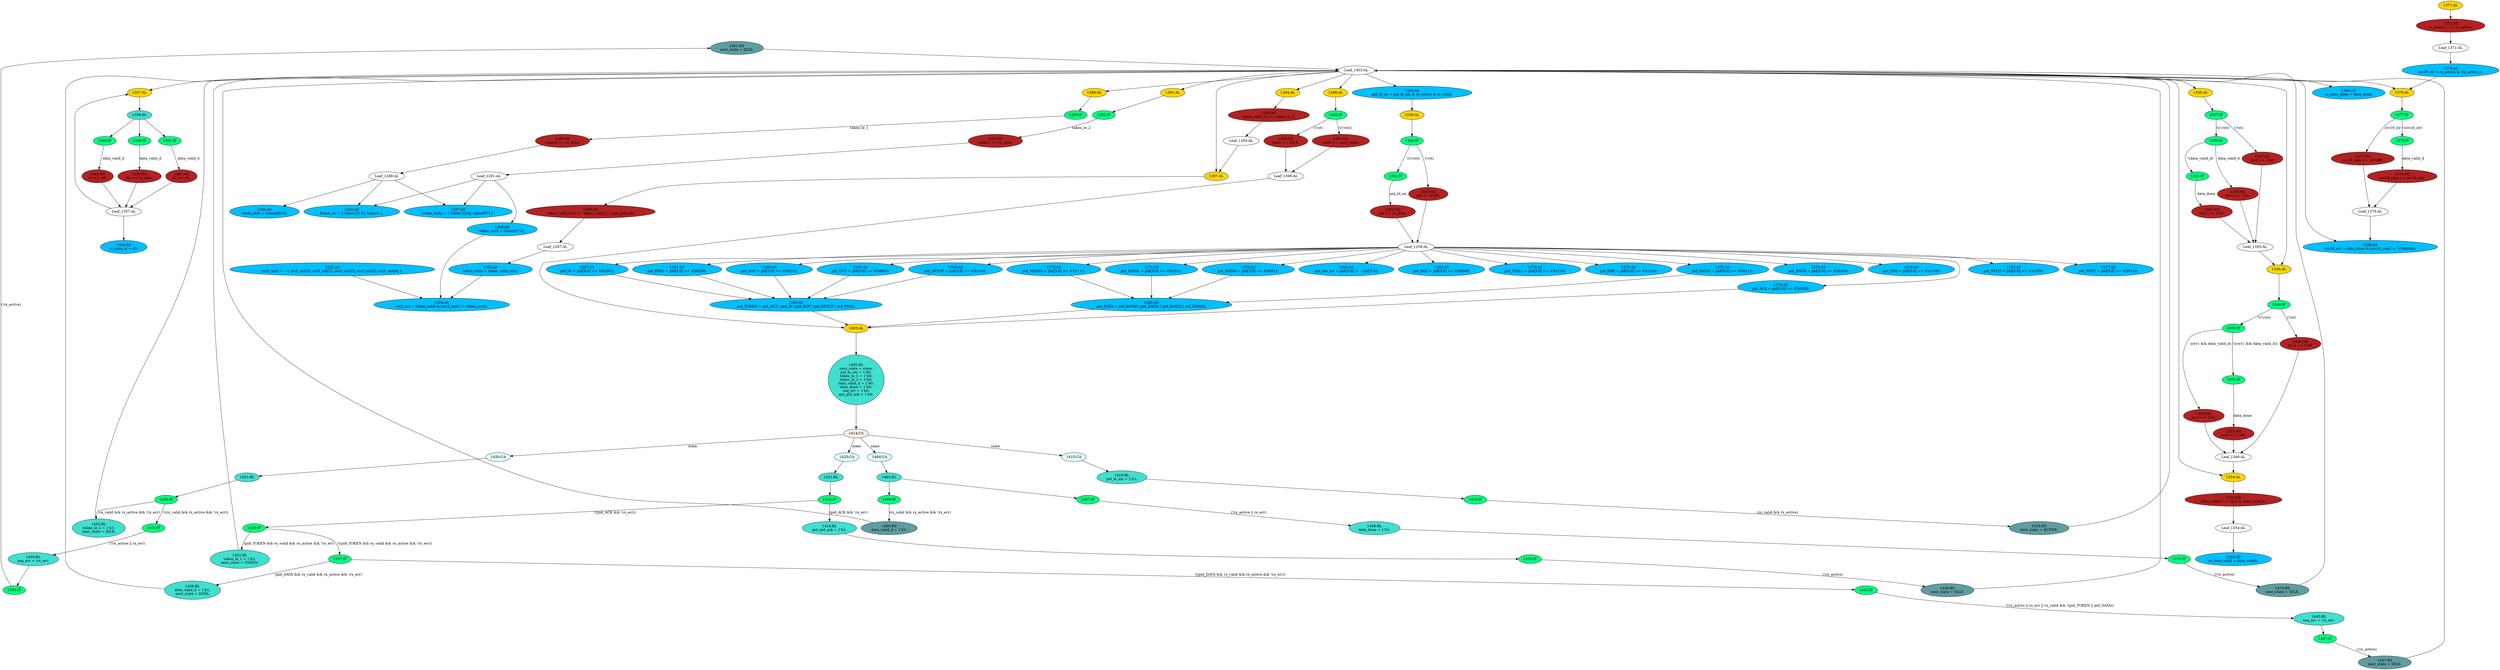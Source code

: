 strict digraph "compose( ,  )" {
	node [label="\N"];
	"1461:BS"	 [ast="<pyverilog.vparser.ast.BlockingSubstitution object at 0x7f06269f3e10>",
		fillcolor=cadetblue,
		label="1461:BS
next_state = IDLE;",
		statements="[<pyverilog.vparser.ast.BlockingSubstitution object at 0x7f06269f3e10>]",
		style=filled,
		typ=BlockingSubstitution];
	"Leaf_1403:AL"	 [def_var="['got_pid_ack', 'data_done', 'seq_err', 'token_le_1', 'token_le_2', 'pid_le_sm', 'data_valid_d', 'next_state']",
		label="Leaf_1403:AL"];
	"1461:BS" -> "Leaf_1403:AL"	 [cond="[]",
		lineno=None];
	"1421:BL"	 [ast="<pyverilog.vparser.ast.Block object at 0x7f06269eea90>",
		fillcolor=turquoise,
		label="1421:BL",
		statements="[]",
		style=filled,
		typ=Block];
	"1423:IF"	 [ast="<pyverilog.vparser.ast.IfStatement object at 0x7f06269eeed0>",
		fillcolor=springgreen,
		label="1423:IF",
		statements="[]",
		style=filled,
		typ=IfStatement];
	"1421:BL" -> "1423:IF"	 [cond="[]",
		lineno=None];
	"1346:AL"	 [ast="<pyverilog.vparser.ast.Always object at 0x7f0626a14690>",
		clk_sens=True,
		fillcolor=gold,
		label="1346:AL",
		sens="['clk']",
		statements="[]",
		style=filled,
		typ=Always,
		use_var="['rst', 'rxv1', 'data_valid_d', 'data_done']"];
	"1348:IF"	 [ast="<pyverilog.vparser.ast.IfStatement object at 0x7f0626a14a10>",
		fillcolor=springgreen,
		label="1348:IF",
		statements="[]",
		style=filled,
		typ=IfStatement];
	"1346:AL" -> "1348:IF"	 [cond="[]",
		lineno=None];
	"1348:NS"	 [ast="<pyverilog.vparser.ast.NonblockingSubstitution object at 0x7f0626a149d0>",
		fillcolor=firebrick,
		label="1348:NS
rxv2 <= 1'b0;",
		statements="[<pyverilog.vparser.ast.NonblockingSubstitution object at 0x7f0626a149d0>]",
		style=filled,
		typ=NonblockingSubstitution];
	"Leaf_1346:AL"	 [def_var="['rxv2']",
		label="Leaf_1346:AL"];
	"1348:NS" -> "Leaf_1346:AL"	 [cond="[]",
		lineno=None];
	"1466:BS"	 [ast="<pyverilog.vparser.ast.BlockingSubstitution object at 0x7f0626a0d150>",
		fillcolor=cadetblue,
		label="1466:BS
data_valid_d = 1'b1;",
		statements="[<pyverilog.vparser.ast.BlockingSubstitution object at 0x7f0626a0d150>]",
		style=filled,
		typ=BlockingSubstitution];
	"1466:BS" -> "Leaf_1403:AL"	 [cond="[]",
		lineno=None];
	"Leaf_1403:AL" -> "1346:AL";
	"1335:AL"	 [ast="<pyverilog.vparser.ast.Always object at 0x7f0626a14110>",
		clk_sens=True,
		fillcolor=gold,
		label="1335:AL",
		sens="['clk']",
		statements="[]",
		style=filled,
		typ=Always,
		use_var="['rst', 'data_valid_d', 'data_done']"];
	"Leaf_1403:AL" -> "1335:AL";
	"1354:AL"	 [ast="<pyverilog.vparser.ast.Always object at 0x7f0626a14910>",
		clk_sens=True,
		fillcolor=gold,
		label="1354:AL",
		sens="['clk']",
		statements="[]",
		style=filled,
		typ=Always,
		use_var="['rxv2', 'data_valid_d']"];
	"Leaf_1403:AL" -> "1354:AL";
	"1366:AS"	 [ast="<pyverilog.vparser.ast.Assign object at 0x7f0626a08d50>",
		def_var="['rx_data_done']",
		fillcolor=deepskyblue,
		label="1366:AS
rx_data_done = data_done;",
		statements="[]",
		style=filled,
		typ=Assign,
		use_var="['data_done']"];
	"Leaf_1403:AL" -> "1366:AS";
	"1253:AS"	 [ast="<pyverilog.vparser.ast.Assign object at 0x7f0626996b50>",
		def_var="['pid_ld_en']",
		fillcolor=deepskyblue,
		label="1253:AS
pid_ld_en = pid_le_sm & rx_active & rx_valid;",
		statements="[]",
		style=filled,
		typ=Assign,
		use_var="['pid_le_sm', 'rx_active', 'rx_valid']"];
	"Leaf_1403:AL" -> "1253:AS";
	"1357:AL"	 [ast="<pyverilog.vparser.ast.Always object at 0x7f0626a08310>",
		clk_sens=True,
		fillcolor=gold,
		label="1357:AL",
		sens="['clk']",
		statements="[]",
		style=filled,
		typ=Always,
		use_var="['data_valid_d', 'rx_data', 'd0', 'd1']"];
	"Leaf_1403:AL" -> "1357:AL";
	"1388:AS"	 [ast="<pyverilog.vparser.ast.Assign object at 0x7f0626a0e1d0>",
		def_var="['crc16_err']",
		fillcolor=deepskyblue,
		label="1388:AS
crc16_err = data_done & (crc16_sum != 16'h800d);",
		statements="[]",
		style=filled,
		typ=Assign,
		use_var="['data_done', 'crc16_sum']"];
	"Leaf_1403:AL" -> "1388:AS";
	"1294:AL"	 [ast="<pyverilog.vparser.ast.Always object at 0x7f0626c86ad0>",
		clk_sens=True,
		fillcolor=gold,
		label="1294:AL",
		sens="['clk']",
		statements="[]",
		style=filled,
		typ=Always,
		use_var="['token_le_2']"];
	"Leaf_1403:AL" -> "1294:AL";
	"1398:AL"	 [ast="<pyverilog.vparser.ast.Always object at 0x7f0626a0e350>",
		clk_sens=True,
		fillcolor=gold,
		label="1398:AL",
		sens="['clk']",
		statements="[]",
		style=filled,
		typ=Always,
		use_var="['rst', 'next_state']"];
	"Leaf_1403:AL" -> "1398:AL";
	"1288:AL"	 [ast="<pyverilog.vparser.ast.Always object at 0x7f0626c86710>",
		clk_sens=True,
		fillcolor=gold,
		label="1288:AL",
		sens="['clk']",
		statements="[]",
		style=filled,
		typ=Always,
		use_var="['token_le_1', 'rx_data']"];
	"Leaf_1403:AL" -> "1288:AL";
	"1297:AL"	 [ast="<pyverilog.vparser.ast.Always object at 0x7f0626c86e50>",
		clk_sens=True,
		fillcolor=gold,
		label="1297:AL",
		sens="['clk']",
		statements="[]",
		style=filled,
		typ=Always,
		use_var="['got_pid_ack', 'token_valid_r1']"];
	"Leaf_1403:AL" -> "1297:AL";
	"1376:AL"	 [ast="<pyverilog.vparser.ast.Always object at 0x7f06269f2390>",
		clk_sens=True,
		fillcolor=gold,
		label="1376:AL",
		sens="['clk']",
		statements="[]",
		style=filled,
		typ=Always,
		use_var="['data_valid_d', 'crc16_out', 'crc16_clr']"];
	"Leaf_1403:AL" -> "1376:AL";
	"1291:AL"	 [ast="<pyverilog.vparser.ast.Always object at 0x7f0626c86a10>",
		clk_sens=True,
		fillcolor=gold,
		label="1291:AL",
		sens="['clk']",
		statements="[]",
		style=filled,
		typ=Always,
		use_var="['token_le_2', 'rx_data']"];
	"Leaf_1403:AL" -> "1291:AL";
	"1337:IF"	 [ast="<pyverilog.vparser.ast.IfStatement object at 0x7f0626a14310>",
		fillcolor=springgreen,
		label="1337:IF",
		statements="[]",
		style=filled,
		typ=IfStatement];
	"1335:AL" -> "1337:IF"	 [cond="[]",
		lineno=None];
	"1468:BL"	 [ast="<pyverilog.vparser.ast.Block object at 0x7f0626a0d4d0>",
		fillcolor=turquoise,
		label="1468:BL
data_done = 1'b1;",
		statements="[<pyverilog.vparser.ast.BlockingSubstitution object at 0x7f0626a0d450>]",
		style=filled,
		typ=Block];
	"1470:IF"	 [ast="<pyverilog.vparser.ast.IfStatement object at 0x7f0626a0d610>",
		fillcolor=springgreen,
		label="1470:IF",
		statements="[]",
		style=filled,
		typ=IfStatement];
	"1468:BL" -> "1470:IF"	 [cond="[]",
		lineno=None];
	"1361:NS"	 [ast="<pyverilog.vparser.ast.NonblockingSubstitution object at 0x7f0626a08950>",
		fillcolor=firebrick,
		label="1361:NS
d2 <= d1;",
		statements="[<pyverilog.vparser.ast.NonblockingSubstitution object at 0x7f0626a08950>]",
		style=filled,
		typ=NonblockingSubstitution];
	"Leaf_1357:AL"	 [def_var="['d2', 'd0', 'd1']",
		label="Leaf_1357:AL"];
	"1361:NS" -> "Leaf_1357:AL"	 [cond="[]",
		lineno=None];
	"1437:IF"	 [ast="<pyverilog.vparser.ast.IfStatement object at 0x7f06269f7c90>",
		fillcolor=springgreen,
		label="1437:IF",
		statements="[]",
		style=filled,
		typ=IfStatement];
	"1443:IF"	 [ast="<pyverilog.vparser.ast.IfStatement object at 0x7f06269f3190>",
		fillcolor=springgreen,
		label="1443:IF",
		statements="[]",
		style=filled,
		typ=IfStatement];
	"1437:IF" -> "1443:IF"	 [cond="['pid_DATA', 'rx_valid', 'rx_active', 'rx_err']",
		label="!((pid_DATA && rx_valid && rx_active && !rx_err))",
		lineno=1437];
	"1438:BL"	 [ast="<pyverilog.vparser.ast.Block object at 0x7f06269f7b50>",
		fillcolor=turquoise,
		label="1438:BL
data_valid_d = 1'b1;
next_state = DATA;",
		statements="[<pyverilog.vparser.ast.BlockingSubstitution object at 0x7f06269f7b90>, <pyverilog.vparser.ast.BlockingSubstitution object at 0x7f06269f7cd0>]",
		style=filled,
		typ=Block];
	"1437:IF" -> "1438:BL"	 [cond="['pid_DATA', 'rx_valid', 'rx_active', 'rx_err']",
		label="(pid_DATA && rx_valid && rx_active && !rx_err)",
		lineno=1437];
	"1292:IF"	 [ast="<pyverilog.vparser.ast.IfStatement object at 0x7f0626c86950>",
		fillcolor=springgreen,
		label="1292:IF",
		statements="[]",
		style=filled,
		typ=IfStatement];
	"1292:NS"	 [ast="<pyverilog.vparser.ast.NonblockingSubstitution object at 0x7f0626c86b90>",
		fillcolor=firebrick,
		label="1292:NS
token1 <= rx_data;",
		statements="[<pyverilog.vparser.ast.NonblockingSubstitution object at 0x7f0626c86b90>]",
		style=filled,
		typ=NonblockingSubstitution];
	"1292:IF" -> "1292:NS"	 [cond="['token_le_2']",
		label=token_le_2,
		lineno=1292];
	"Leaf_1354:AL"	 [def_var="['data_valid0']",
		label="Leaf_1354:AL"];
	"1365:AS"	 [ast="<pyverilog.vparser.ast.Assign object at 0x7f0626a08bd0>",
		def_var="['rx_data_valid']",
		fillcolor=deepskyblue,
		label="1365:AS
rx_data_valid = data_valid0;",
		statements="[]",
		style=filled,
		typ=Assign,
		use_var="['data_valid0']"];
	"Leaf_1354:AL" -> "1365:AS";
	"1372:NS"	 [ast="<pyverilog.vparser.ast.NonblockingSubstitution object at 0x7f0626a08f50>",
		fillcolor=firebrick,
		label="1372:NS
rx_active_r <= rx_active;",
		statements="[<pyverilog.vparser.ast.NonblockingSubstitution object at 0x7f0626a08f50>]",
		style=filled,
		typ=NonblockingSubstitution];
	"Leaf_1371:AL"	 [def_var="['rx_active_r']",
		label="Leaf_1371:AL"];
	"1372:NS" -> "Leaf_1371:AL"	 [cond="[]",
		lineno=None];
	"1268:AS"	 [ast="<pyverilog.vparser.ast.Assign object at 0x7f0626c89bd0>",
		def_var="['pid_SOF']",
		fillcolor=deepskyblue,
		label="1268:AS
pid_SOF = pid[3:0] == 4'b0101;",
		statements="[]",
		style=filled,
		typ=Assign,
		use_var="['pid']"];
	"1284:AS"	 [ast="<pyverilog.vparser.ast.Assign object at 0x7f0626c86150>",
		def_var="['pid_TOKEN']",
		fillcolor=deepskyblue,
		label="1284:AS
pid_TOKEN = pid_OUT | pid_IN | pid_SOF | pid_SETUP | pid_PING;",
		statements="[]",
		style=filled,
		typ=Assign,
		use_var="['pid_OUT', 'pid_IN', 'pid_SOF', 'pid_SETUP', 'pid_PING']"];
	"1268:AS" -> "1284:AS";
	"1405:BL"	 [ast="<pyverilog.vparser.ast.Block object at 0x7f06269ee550>",
		fillcolor=turquoise,
		label="1405:BL
next_state = state;
pid_le_sm = 1'b0;
token_le_1 = 1'b0;
token_le_2 = 1'b0;
data_valid_d = 1'b0;
data_done = 1'b0;
seq_err = \
1'b0;
got_pid_ack = 1'b0;",
		statements="[<pyverilog.vparser.ast.BlockingSubstitution object at 0x7f0626a0eb90>, <pyverilog.vparser.ast.BlockingSubstitution object at 0x7f0626a0ecd0>, <\
pyverilog.vparser.ast.BlockingSubstitution object at 0x7f0626a0ee10>, <pyverilog.vparser.ast.BlockingSubstitution object at 0x7f0626a0ef50>, <\
pyverilog.vparser.ast.BlockingSubstitution object at 0x7f06269ee110>, <pyverilog.vparser.ast.BlockingSubstitution object at 0x7f06269ee250>, <\
pyverilog.vparser.ast.BlockingSubstitution object at 0x7f06269ee390>, <pyverilog.vparser.ast.BlockingSubstitution object at 0x7f06269ee4d0>]",
		style=filled,
		typ=Block];
	"1414:CS"	 [ast="<pyverilog.vparser.ast.CaseStatement object at 0x7f06269eefd0>",
		fillcolor=linen,
		label="1414:CS",
		statements="[]",
		style=filled,
		typ=CaseStatement];
	"1405:BL" -> "1414:CS"	 [cond="[]",
		lineno=None];
	"1424:BL"	 [ast="<pyverilog.vparser.ast.Block object at 0x7f06269eef10>",
		fillcolor=turquoise,
		label="1424:BL
got_pid_ack = 1'b1;",
		statements="[<pyverilog.vparser.ast.BlockingSubstitution object at 0x7f06269eee90>]",
		style=filled,
		typ=Block];
	"1423:IF" -> "1424:BL"	 [cond="['pid_ACK', 'rx_err']",
		label="(pid_ACK && !rx_err)",
		lineno=1423];
	"1430:IF"	 [ast="<pyverilog.vparser.ast.IfStatement object at 0x7f06269f7790>",
		fillcolor=springgreen,
		label="1430:IF",
		statements="[]",
		style=filled,
		typ=IfStatement];
	"1423:IF" -> "1430:IF"	 [cond="['pid_ACK', 'rx_err']",
		label="!((pid_ACK && !rx_err))",
		lineno=1423];
	"Leaf_1294:AL"	 [def_var="['token_valid_r1']",
		label="Leaf_1294:AL"];
	"Leaf_1294:AL" -> "1297:AL";
	"1355:NS"	 [ast="<pyverilog.vparser.ast.NonblockingSubstitution object at 0x7f0626a08110>",
		fillcolor=firebrick,
		label="1355:NS
data_valid0 <= rxv2 & data_valid_d;",
		statements="[<pyverilog.vparser.ast.NonblockingSubstitution object at 0x7f0626a08110>]",
		style=filled,
		typ=NonblockingSubstitution];
	"1354:AL" -> "1355:NS"	 [cond="[]",
		lineno=None];
	"1322:AS"	 [ast="<pyverilog.vparser.ast.Assign object at 0x7f06269ec4d0>",
		def_var="['crc5_out2']",
		fillcolor=deepskyblue,
		label="1322:AS
crc5_out2 = ~{ crc5_out[0], crc5_out[1], crc5_out[2], crc5_out[3], crc5_out[4] };",
		statements="[]",
		style=filled,
		typ=Assign,
		use_var="['crc5_out', 'crc5_out', 'crc5_out', 'crc5_out', 'crc5_out']"];
	"1304:AS"	 [ast="<pyverilog.vparser.ast.Assign object at 0x7f0626c94590>",
		def_var="['crc5_err']",
		fillcolor=deepskyblue,
		label="1304:AS
crc5_err = token_valid & (crc5_out2 != token_crc5);",
		statements="[]",
		style=filled,
		typ=Assign,
		use_var="['token_valid', 'crc5_out2', 'token_crc5']"];
	"1322:AS" -> "1304:AS";
	"1269:AS"	 [ast="<pyverilog.vparser.ast.Assign object at 0x7f0626c89e50>",
		def_var="['pid_SETUP']",
		fillcolor=deepskyblue,
		label="1269:AS
pid_SETUP = pid[3:0] == 4'b1101;",
		statements="[]",
		style=filled,
		typ=Assign,
		use_var="['pid']"];
	"1269:AS" -> "1284:AS";
	"1348:IF" -> "1348:NS"	 [cond="['rst']",
		label="(!rst)",
		lineno=1348];
	"1350:IF"	 [ast="<pyverilog.vparser.ast.IfStatement object at 0x7f0626a14d50>",
		fillcolor=springgreen,
		label="1350:IF",
		statements="[]",
		style=filled,
		typ=IfStatement];
	"1348:IF" -> "1350:IF"	 [cond="['rst']",
		label="!((!rst))",
		lineno=1348];
	"1298:NS"	 [ast="<pyverilog.vparser.ast.NonblockingSubstitution object at 0x7f0626c94190>",
		fillcolor=firebrick,
		label="1298:NS
token_valid_str1 <= token_valid_r1 | got_pid_ack;",
		statements="[<pyverilog.vparser.ast.NonblockingSubstitution object at 0x7f0626c94190>]",
		style=filled,
		typ=NonblockingSubstitution];
	"Leaf_1297:AL"	 [def_var="['token_valid_str1']",
		label="Leaf_1297:AL"];
	"1298:NS" -> "Leaf_1297:AL"	 [cond="[]",
		lineno=None];
	"1453:BL"	 [ast="<pyverilog.vparser.ast.Block object at 0x7f06269f3690>",
		fillcolor=turquoise,
		label="1453:BL
token_le_2 = 1'b1;
next_state = IDLE;",
		statements="[<pyverilog.vparser.ast.BlockingSubstitution object at 0x7f06269f3650>, <pyverilog.vparser.ast.BlockingSubstitution object at 0x7f06269f37d0>]",
		style=filled,
		typ=Block];
	"1453:BL" -> "Leaf_1403:AL"	 [cond="[]",
		lineno=None];
	"1426:IF"	 [ast="<pyverilog.vparser.ast.IfStatement object at 0x7f06269f7090>",
		fillcolor=springgreen,
		label="1426:IF",
		statements="[]",
		style=filled,
		typ=IfStatement];
	"1424:BL" -> "1426:IF"	 [cond="[]",
		lineno=None];
	"1426:BS"	 [ast="<pyverilog.vparser.ast.BlockingSubstitution object at 0x7f06269f7190>",
		fillcolor=cadetblue,
		label="1426:BS
next_state = IDLE;",
		statements="[<pyverilog.vparser.ast.BlockingSubstitution object at 0x7f06269f7190>]",
		style=filled,
		typ=BlockingSubstitution];
	"1426:IF" -> "1426:BS"	 [cond="['rx_active']",
		label="(!rx_active)",
		lineno=1426];
	"1276:AS"	 [ast="<pyverilog.vparser.ast.Assign object at 0x7f0626c99050>",
		def_var="['pid_STALL']",
		fillcolor=deepskyblue,
		label="1276:AS
pid_STALL = pid[3:0] == 4'b1110;",
		statements="[]",
		style=filled,
		typ=Assign,
		use_var="['pid']"];
	"1415:CA"	 [ast="<pyverilog.vparser.ast.Case object at 0x7f06269ee690>",
		fillcolor=lightcyan,
		label="1415:CA",
		statements="[]",
		style=filled,
		typ=Case];
	"1416:BL"	 [ast="<pyverilog.vparser.ast.Block object at 0x7f06269ee850>",
		fillcolor=turquoise,
		label="1416:BL
pid_le_sm = 1'b1;",
		statements="[<pyverilog.vparser.ast.BlockingSubstitution object at 0x7f06269ee7d0>]",
		style=filled,
		typ=Block];
	"1415:CA" -> "1416:BL"	 [cond="[]",
		lineno=None];
	"1300:AS"	 [ast="<pyverilog.vparser.ast.Assign object at 0x7f0626c94350>",
		def_var="['token_valid']",
		fillcolor=deepskyblue,
		label="1300:AS
token_valid = token_valid_str1;",
		statements="[]",
		style=filled,
		typ=Assign,
		use_var="['token_valid_str1']"];
	"1300:AS" -> "1304:AS";
	"1352:IF"	 [ast="<pyverilog.vparser.ast.IfStatement object at 0x7f0626a14e90>",
		fillcolor=springgreen,
		label="1352:IF",
		statements="[]",
		style=filled,
		typ=IfStatement];
	"1352:NS"	 [ast="<pyverilog.vparser.ast.NonblockingSubstitution object at 0x7f0626a14f90>",
		fillcolor=firebrick,
		label="1352:NS
rxv2 <= 1'b0;",
		statements="[<pyverilog.vparser.ast.NonblockingSubstitution object at 0x7f0626a14f90>]",
		style=filled,
		typ=NonblockingSubstitution];
	"1352:IF" -> "1352:NS"	 [cond="['data_done']",
		label=data_done,
		lineno=1352];
	"1260:IF"	 [ast="<pyverilog.vparser.ast.IfStatement object at 0x7f0626996f50>",
		fillcolor=springgreen,
		label="1260:IF",
		statements="[]",
		style=filled,
		typ=IfStatement];
	"1262:IF"	 [ast="<pyverilog.vparser.ast.IfStatement object at 0x7f0626c890d0>",
		fillcolor=springgreen,
		label="1262:IF",
		statements="[]",
		style=filled,
		typ=IfStatement];
	"1260:IF" -> "1262:IF"	 [cond="['rst']",
		label="!((!rst))",
		lineno=1260];
	"1260:NS"	 [ast="<pyverilog.vparser.ast.NonblockingSubstitution object at 0x7f0626996f10>",
		fillcolor=firebrick,
		label="1260:NS
pid <= 8'hf0;",
		statements="[<pyverilog.vparser.ast.NonblockingSubstitution object at 0x7f0626996f10>]",
		style=filled,
		typ=NonblockingSubstitution];
	"1260:IF" -> "1260:NS"	 [cond="['rst']",
		label="(!rst)",
		lineno=1260];
	"1418:IF"	 [ast="<pyverilog.vparser.ast.IfStatement object at 0x7f06269ee9d0>",
		fillcolor=springgreen,
		label="1418:IF",
		statements="[]",
		style=filled,
		typ=IfStatement];
	"1416:BL" -> "1418:IF"	 [cond="[]",
		lineno=None];
	"1379:NS"	 [ast="<pyverilog.vparser.ast.NonblockingSubstitution object at 0x7f06269f27d0>",
		fillcolor=firebrick,
		label="1379:NS
crc16_sum <= crc16_out;",
		statements="[<pyverilog.vparser.ast.NonblockingSubstitution object at 0x7f06269f27d0>]",
		style=filled,
		typ=NonblockingSubstitution];
	"Leaf_1376:AL"	 [def_var="['crc16_sum']",
		label="Leaf_1376:AL"];
	"1379:NS" -> "Leaf_1376:AL"	 [cond="[]",
		lineno=None];
	"1258:AL"	 [ast="<pyverilog.vparser.ast.Always object at 0x7f0626996d50>",
		clk_sens=True,
		fillcolor=gold,
		label="1258:AL",
		sens="['clk']",
		statements="[]",
		style=filled,
		typ=Always,
		use_var="['rst', 'rx_data', 'pid_ld_en']"];
	"1253:AS" -> "1258:AL";
	"1258:AL" -> "1260:IF"	 [cond="[]",
		lineno=None];
	"1418:BS"	 [ast="<pyverilog.vparser.ast.BlockingSubstitution object at 0x7f06269eead0>",
		fillcolor=cadetblue,
		label="1418:BS
next_state = ACTIVE;",
		statements="[<pyverilog.vparser.ast.BlockingSubstitution object at 0x7f06269eead0>]",
		style=filled,
		typ=BlockingSubstitution];
	"1418:BS" -> "Leaf_1403:AL"	 [cond="[]",
		lineno=None];
	"1400:NS"	 [ast="<pyverilog.vparser.ast.NonblockingSubstitution object at 0x7f0626a0e510>",
		fillcolor=firebrick,
		label="1400:NS
state <= IDLE;",
		statements="[<pyverilog.vparser.ast.NonblockingSubstitution object at 0x7f0626a0e510>]",
		style=filled,
		typ=NonblockingSubstitution];
	"Leaf_1398:AL"	 [def_var="['state']",
		label="Leaf_1398:AL"];
	"1400:NS" -> "Leaf_1398:AL"	 [cond="[]",
		lineno=None];
	"1272:AS"	 [ast="<pyverilog.vparser.ast.Assign object at 0x7f0626c81610>",
		def_var="['pid_DATA2']",
		fillcolor=deepskyblue,
		label="1272:AS
pid_DATA2 = pid[3:0] == 4'b0111;",
		statements="[]",
		style=filled,
		typ=Assign,
		use_var="['pid']"];
	"1285:AS"	 [ast="<pyverilog.vparser.ast.Assign object at 0x7f0626c86490>",
		def_var="['pid_DATA']",
		fillcolor=deepskyblue,
		label="1285:AS
pid_DATA = pid_DATA0 | pid_DATA1 | pid_DATA2 | pid_MDATA;",
		statements="[]",
		style=filled,
		typ=Assign,
		use_var="['pid_DATA0', 'pid_DATA1', 'pid_DATA2', 'pid_MDATA']"];
	"1272:AS" -> "1285:AS";
	"1377:NS"	 [ast="<pyverilog.vparser.ast.NonblockingSubstitution object at 0x7f06269f2510>",
		fillcolor=firebrick,
		label="1377:NS
crc16_sum <= 16'hffff;",
		statements="[<pyverilog.vparser.ast.NonblockingSubstitution object at 0x7f06269f2510>]",
		style=filled,
		typ=NonblockingSubstitution];
	"1377:NS" -> "Leaf_1376:AL"	 [cond="[]",
		lineno=None];
	"1279:AS"	 [ast="<pyverilog.vparser.ast.Assign object at 0x7f0626c997d0>",
		def_var="['pid_ERR']",
		fillcolor=deepskyblue,
		label="1279:AS
pid_ERR = pid[3:0] == 4'b1100;",
		statements="[]",
		style=filled,
		typ=Assign,
		use_var="['pid']"];
	"1273:AS"	 [ast="<pyverilog.vparser.ast.Assign object at 0x7f0626c81890>",
		def_var="['pid_MDATA']",
		fillcolor=deepskyblue,
		label="1273:AS
pid_MDATA = pid[3:0] == 4'b1111;",
		statements="[]",
		style=filled,
		typ=Assign,
		use_var="['pid']"];
	"1273:AS" -> "1285:AS";
	"1262:NS"	 [ast="<pyverilog.vparser.ast.NonblockingSubstitution object at 0x7f0626c891d0>",
		fillcolor=firebrick,
		label="1262:NS
pid <= rx_data;",
		statements="[<pyverilog.vparser.ast.NonblockingSubstitution object at 0x7f0626c891d0>]",
		style=filled,
		typ=NonblockingSubstitution];
	"1262:IF" -> "1262:NS"	 [cond="['pid_ld_en']",
		label=pid_ld_en,
		lineno=1262];
	"1352:NS" -> "Leaf_1346:AL"	 [cond="[]",
		lineno=None];
	"1445:BL"	 [ast="<pyverilog.vparser.ast.Block object at 0x7f06269f3310>",
		fillcolor=turquoise,
		label="1445:BL
seq_err = !rx_err;",
		statements="[<pyverilog.vparser.ast.BlockingSubstitution object at 0x7f06269f3290>]",
		style=filled,
		typ=Block];
	"1443:IF" -> "1445:BL"	 [cond="['rx_active', 'rx_err', 'rx_valid', 'pid_TOKEN', 'pid_DATA']",
		label="(!rx_active || rx_err || rx_valid && !(pid_TOKEN || pid_DATA))",
		lineno=1443];
	"1426:BS" -> "Leaf_1403:AL"	 [cond="[]",
		lineno=None];
	"1328:AS"	 [ast="<pyverilog.vparser.ast.Assign object at 0x7f06269ecf10>",
		def_var="['token_crc5']",
		fillcolor=deepskyblue,
		label="1328:AS
token_crc5 = token1[7:3];",
		statements="[]",
		style=filled,
		typ=Assign,
		use_var="['token1']"];
	"1328:AS" -> "1304:AS";
	"1339:NS"	 [ast="<pyverilog.vparser.ast.NonblockingSubstitution object at 0x7f0626a14590>",
		fillcolor=firebrick,
		label="1339:NS
rxv1 <= 1'b1;",
		statements="[<pyverilog.vparser.ast.NonblockingSubstitution object at 0x7f0626a14590>]",
		style=filled,
		typ=NonblockingSubstitution];
	"Leaf_1335:AL"	 [def_var="['rxv1']",
		label="Leaf_1335:AL"];
	"1339:NS" -> "Leaf_1335:AL"	 [cond="[]",
		lineno=None];
	"1359:NS"	 [ast="<pyverilog.vparser.ast.NonblockingSubstitution object at 0x7f0626a08510>",
		fillcolor=firebrick,
		label="1359:NS
d0 <= rx_data;",
		statements="[<pyverilog.vparser.ast.NonblockingSubstitution object at 0x7f0626a08510>]",
		style=filled,
		typ=NonblockingSubstitution];
	"1359:NS" -> "Leaf_1357:AL"	 [cond="[]",
		lineno=None];
	"1281:AS"	 [ast="<pyverilog.vparser.ast.Assign object at 0x7f0626c99cd0>",
		def_var="['pid_PING']",
		fillcolor=deepskyblue,
		label="1281:AS
pid_PING = pid[3:0] == 4'b0100;",
		statements="[]",
		style=filled,
		typ=Assign,
		use_var="['pid']"];
	"1281:AS" -> "1284:AS";
	"1358:BL"	 [ast="<pyverilog.vparser.ast.Block object at 0x7f0626a087d0>",
		fillcolor=turquoise,
		label="1358:BL",
		statements="[]",
		style=filled,
		typ=Block];
	"1357:AL" -> "1358:BL"	 [cond="[]",
		lineno=None];
	"1438:BL" -> "Leaf_1403:AL"	 [cond="[]",
		lineno=None];
	"1360:NS"	 [ast="<pyverilog.vparser.ast.NonblockingSubstitution object at 0x7f0626a08750>",
		fillcolor=firebrick,
		label="1360:NS
d1 <= d0;",
		statements="[<pyverilog.vparser.ast.NonblockingSubstitution object at 0x7f0626a08750>]",
		style=filled,
		typ=NonblockingSubstitution];
	"1360:NS" -> "Leaf_1357:AL"	 [cond="[]",
		lineno=None];
	"1341:NS"	 [ast="<pyverilog.vparser.ast.NonblockingSubstitution object at 0x7f0626a14810>",
		fillcolor=firebrick,
		label="1341:NS
rxv1 <= 1'b0;",
		statements="[<pyverilog.vparser.ast.NonblockingSubstitution object at 0x7f0626a14810>]",
		style=filled,
		typ=NonblockingSubstitution];
	"1341:NS" -> "Leaf_1335:AL"	 [cond="[]",
		lineno=None];
	"1361:IF"	 [ast="<pyverilog.vparser.ast.IfStatement object at 0x7f0626a08850>",
		fillcolor=springgreen,
		label="1361:IF",
		statements="[]",
		style=filled,
		typ=IfStatement];
	"1361:IF" -> "1361:NS"	 [cond="['data_valid_d']",
		label=data_valid_d,
		lineno=1361];
	"1358:BL" -> "1361:IF"	 [cond="[]",
		lineno=None];
	"1360:IF"	 [ast="<pyverilog.vparser.ast.IfStatement object at 0x7f0626a08650>",
		fillcolor=springgreen,
		label="1360:IF",
		statements="[]",
		style=filled,
		typ=IfStatement];
	"1358:BL" -> "1360:IF"	 [cond="[]",
		lineno=None];
	"1359:IF"	 [ast="<pyverilog.vparser.ast.IfStatement object at 0x7f0626a08250>",
		fillcolor=springgreen,
		label="1359:IF",
		statements="[]",
		style=filled,
		typ=IfStatement];
	"1358:BL" -> "1359:IF"	 [cond="[]",
		lineno=None];
	"1271:AS"	 [ast="<pyverilog.vparser.ast.Assign object at 0x7f0626c81390>",
		def_var="['pid_DATA1']",
		fillcolor=deepskyblue,
		label="1271:AS
pid_DATA1 = pid[3:0] == 4'b1011;",
		statements="[]",
		style=filled,
		typ=Assign,
		use_var="['pid']"];
	"1271:AS" -> "1285:AS";
	"1275:AS"	 [ast="<pyverilog.vparser.ast.Assign object at 0x7f0626c81d90>",
		def_var="['pid_NACK']",
		fillcolor=deepskyblue,
		label="1275:AS
pid_NACK = pid[3:0] == 4'b1010;",
		statements="[]",
		style=filled,
		typ=Assign,
		use_var="['pid']"];
	"1339:IF"	 [ast="<pyverilog.vparser.ast.IfStatement object at 0x7f0626a145d0>",
		fillcolor=springgreen,
		label="1339:IF",
		statements="[]",
		style=filled,
		typ=IfStatement];
	"1339:IF" -> "1339:NS"	 [cond="['data_valid_d']",
		label=data_valid_d,
		lineno=1339];
	"1341:IF"	 [ast="<pyverilog.vparser.ast.IfStatement object at 0x7f0626a14710>",
		fillcolor=springgreen,
		label="1341:IF",
		statements="[]",
		style=filled,
		typ=IfStatement];
	"1339:IF" -> "1341:IF"	 [cond="['data_valid_d']",
		label="!(data_valid_d)",
		lineno=1339];
	"Leaf_1291:AL"	 [def_var="['token1']",
		label="Leaf_1291:AL"];
	"1292:NS" -> "Leaf_1291:AL"	 [cond="[]",
		lineno=None];
	"1374:AS"	 [ast="<pyverilog.vparser.ast.Assign object at 0x7f06269f21d0>",
		def_var="['crc16_clr']",
		fillcolor=deepskyblue,
		label="1374:AS
crc16_clr = rx_active & !rx_active_r;",
		statements="[]",
		style=filled,
		typ=Assign,
		use_var="['rx_active', 'rx_active_r']"];
	"1374:AS" -> "1376:AL";
	"1278:AS"	 [ast="<pyverilog.vparser.ast.Assign object at 0x7f0626c99550>",
		def_var="['pid_PRE']",
		fillcolor=deepskyblue,
		label="1278:AS
pid_PRE = pid[3:0] == 4'b1100;",
		statements="[]",
		style=filled,
		typ=Assign,
		use_var="['pid']"];
	"1270:AS"	 [ast="<pyverilog.vparser.ast.Assign object at 0x7f0626c81110>",
		def_var="['pid_DATA0']",
		fillcolor=deepskyblue,
		label="1270:AS
pid_DATA0 = pid[3:0] == 4'b0011;",
		statements="[]",
		style=filled,
		typ=Assign,
		use_var="['pid']"];
	"1270:AS" -> "1285:AS";
	"1295:NS"	 [ast="<pyverilog.vparser.ast.NonblockingSubstitution object at 0x7f0626c86dd0>",
		fillcolor=firebrick,
		label="1295:NS
token_valid_r1 <= token_le_2;",
		statements="[<pyverilog.vparser.ast.NonblockingSubstitution object at 0x7f0626c86dd0>]",
		style=filled,
		typ=NonblockingSubstitution];
	"1294:AL" -> "1295:NS"	 [cond="[]",
		lineno=None];
	"1470:BS"	 [ast="<pyverilog.vparser.ast.BlockingSubstitution object at 0x7f0626a0d710>",
		fillcolor=cadetblue,
		label="1470:BS
next_state = IDLE;",
		statements="[<pyverilog.vparser.ast.BlockingSubstitution object at 0x7f0626a0d710>]",
		style=filled,
		typ=BlockingSubstitution];
	"1470:BS" -> "Leaf_1403:AL"	 [cond="[]",
		lineno=None];
	"Leaf_1297:AL" -> "1300:AS";
	"1371:AL"	 [ast="<pyverilog.vparser.ast.Always object at 0x7f0626a08d10>",
		clk_sens=True,
		fillcolor=gold,
		label="1371:AL",
		sens="['clk']",
		statements="[]",
		style=filled,
		typ=Always,
		use_var="['rx_active']"];
	"1371:AL" -> "1372:NS"	 [cond="[]",
		lineno=None];
	"1459:BL"	 [ast="<pyverilog.vparser.ast.Block object at 0x7f06269f3c10>",
		fillcolor=turquoise,
		label="1459:BL
seq_err = !rx_err;",
		statements="[<pyverilog.vparser.ast.BlockingSubstitution object at 0x7f06269f3b90>]",
		style=filled,
		typ=Block];
	"1461:IF"	 [ast="<pyverilog.vparser.ast.IfStatement object at 0x7f06269f3d10>",
		fillcolor=springgreen,
		label="1461:IF",
		statements="[]",
		style=filled,
		typ=IfStatement];
	"1459:BL" -> "1461:IF"	 [cond="[]",
		lineno=None];
	"Leaf_1371:AL" -> "1374:AS";
	"1350:IF" -> "1352:IF"	 [cond="['rxv1', 'data_valid_d']",
		label="!((rxv1 && data_valid_d))",
		lineno=1350];
	"1350:NS"	 [ast="<pyverilog.vparser.ast.NonblockingSubstitution object at 0x7f0626a14d10>",
		fillcolor=firebrick,
		label="1350:NS
rxv2 <= 1'b1;",
		statements="[<pyverilog.vparser.ast.NonblockingSubstitution object at 0x7f0626a14d10>]",
		style=filled,
		typ=NonblockingSubstitution];
	"1350:IF" -> "1350:NS"	 [cond="['rxv1', 'data_valid_d']",
		label="(rxv1 && data_valid_d)",
		lineno=1350];
	"1360:IF" -> "1360:NS"	 [cond="['data_valid_d']",
		label=data_valid_d,
		lineno=1360];
	"1403:AL"	 [ast="<pyverilog.vparser.ast.Always object at 0x7f0626a0eb10>",
		clk_sens=False,
		fillcolor=gold,
		label="1403:AL",
		sens="['state', 'rx_valid', 'rx_active', 'rx_err', 'pid_ACK', 'pid_TOKEN', 'pid_DATA']",
		statements="[]",
		style=filled,
		typ=Always,
		use_var="['rx_err', 'rx_valid', 'state', 'rx_active', 'pid_TOKEN', 'pid_DATA', 'pid_ACK']"];
	"1284:AS" -> "1403:AL";
	"Leaf_1398:AL" -> "1403:AL";
	"1400:IF"	 [ast="<pyverilog.vparser.ast.IfStatement object at 0x7f0626a0e550>",
		fillcolor=springgreen,
		label="1400:IF",
		statements="[]",
		style=filled,
		typ=IfStatement];
	"1398:AL" -> "1400:IF"	 [cond="[]",
		lineno=None];
	"1458:IF"	 [ast="<pyverilog.vparser.ast.IfStatement object at 0x7f06269f3a10>",
		fillcolor=springgreen,
		label="1458:IF",
		statements="[]",
		style=filled,
		typ=IfStatement];
	"1458:IF" -> "1459:BL"	 [cond="['rx_active', 'rx_err']",
		label="(!rx_active || rx_err)",
		lineno=1458];
	"1470:IF" -> "1470:BS"	 [cond="['rx_active']",
		label="(!rx_active)",
		lineno=1470];
	"1447:BS"	 [ast="<pyverilog.vparser.ast.BlockingSubstitution object at 0x7f06269f3510>",
		fillcolor=cadetblue,
		label="1447:BS
next_state = IDLE;",
		statements="[<pyverilog.vparser.ast.BlockingSubstitution object at 0x7f06269f3510>]",
		style=filled,
		typ=BlockingSubstitution];
	"1447:BS" -> "Leaf_1403:AL"	 [cond="[]",
		lineno=None];
	"1280:AS"	 [ast="<pyverilog.vparser.ast.Assign object at 0x7f0626c99a50>",
		def_var="['pid_SPLIT']",
		fillcolor=deepskyblue,
		label="1280:AS
pid_SPLIT = pid[3:0] == 4'b1000;",
		statements="[]",
		style=filled,
		typ=Assign,
		use_var="['pid']"];
	"Leaf_1376:AL" -> "1388:AS";
	"1364:AS"	 [ast="<pyverilog.vparser.ast.Assign object at 0x7f0626a08a50>",
		def_var="['rx_data_st']",
		fillcolor=deepskyblue,
		label="1364:AS
rx_data_st = d2;",
		statements="[]",
		style=filled,
		typ=Assign,
		use_var="['d2']"];
	"1277:AS"	 [ast="<pyverilog.vparser.ast.Assign object at 0x7f0626c992d0>",
		def_var="['pid_NYET']",
		fillcolor=deepskyblue,
		label="1277:AS
pid_NYET = pid[3:0] == 4'b0110;",
		statements="[]",
		style=filled,
		typ=Assign,
		use_var="['pid']"];
	"Leaf_1335:AL" -> "1346:AL";
	"1447:IF"	 [ast="<pyverilog.vparser.ast.IfStatement object at 0x7f06269f3410>",
		fillcolor=springgreen,
		label="1447:IF",
		statements="[]",
		style=filled,
		typ=IfStatement];
	"1445:BL" -> "1447:IF"	 [cond="[]",
		lineno=None];
	"1295:NS" -> "Leaf_1294:AL"	 [cond="[]",
		lineno=None];
	"1467:IF"	 [ast="<pyverilog.vparser.ast.IfStatement object at 0x7f0626a0d310>",
		fillcolor=springgreen,
		label="1467:IF",
		statements="[]",
		style=filled,
		typ=IfStatement];
	"1467:IF" -> "1468:BL"	 [cond="['rx_active', 'rx_err']",
		label="(!rx_active || rx_err)",
		lineno=1467];
	"1325:AS"	 [ast="<pyverilog.vparser.ast.Assign object at 0x7f06269ec810>",
		def_var="['frame_no']",
		fillcolor=deepskyblue,
		label="1325:AS
frame_no = { token1[2:0], token0 };",
		statements="[]",
		style=filled,
		typ=Assign,
		use_var="['token1', 'token0']"];
	"1264:AS"	 [ast="<pyverilog.vparser.ast.Assign object at 0x7f0626c894d0>",
		def_var="['pid_cks_err']",
		fillcolor=deepskyblue,
		label="1264:AS
pid_cks_err = pid[3:0] != ~pid[7:4];",
		statements="[]",
		style=filled,
		typ=Assign,
		use_var="['pid', 'pid']"];
	"1274:AS"	 [ast="<pyverilog.vparser.ast.Assign object at 0x7f0626c81b10>",
		def_var="['pid_ACK']",
		fillcolor=deepskyblue,
		label="1274:AS
pid_ACK = pid[3:0] == 4'b0010;",
		statements="[]",
		style=filled,
		typ=Assign,
		use_var="['pid']"];
	"1274:AS" -> "1403:AL";
	"1337:NS"	 [ast="<pyverilog.vparser.ast.NonblockingSubstitution object at 0x7f0626a142d0>",
		fillcolor=firebrick,
		label="1337:NS
rxv1 <= 1'b0;",
		statements="[<pyverilog.vparser.ast.NonblockingSubstitution object at 0x7f0626a142d0>]",
		style=filled,
		typ=NonblockingSubstitution];
	"1337:NS" -> "Leaf_1335:AL"	 [cond="[]",
		lineno=None];
	"1450:CA"	 [ast="<pyverilog.vparser.ast.Case object at 0x7f06269f7150>",
		fillcolor=lightcyan,
		label="1450:CA",
		statements="[]",
		style=filled,
		typ=Case];
	"1451:BL"	 [ast="<pyverilog.vparser.ast.Block object at 0x7f06269f7410>",
		fillcolor=turquoise,
		label="1451:BL",
		statements="[]",
		style=filled,
		typ=Block];
	"1450:CA" -> "1451:BL"	 [cond="[]",
		lineno=None];
	"1420:CA"	 [ast="<pyverilog.vparser.ast.Case object at 0x7f06269eeb10>",
		fillcolor=lightcyan,
		label="1420:CA",
		statements="[]",
		style=filled,
		typ=Case];
	"1420:CA" -> "1421:BL"	 [cond="[]",
		lineno=None];
	"1465:BL"	 [ast="<pyverilog.vparser.ast.Block object at 0x7f06269f3f90>",
		fillcolor=turquoise,
		label="1465:BL",
		statements="[]",
		style=filled,
		typ=Block];
	"1465:BL" -> "1467:IF"	 [cond="[]",
		lineno=None];
	"1466:IF"	 [ast="<pyverilog.vparser.ast.IfStatement object at 0x7f0626a0d050>",
		fillcolor=springgreen,
		label="1466:IF",
		statements="[]",
		style=filled,
		typ=IfStatement];
	"1465:BL" -> "1466:IF"	 [cond="[]",
		lineno=None];
	"1350:NS" -> "Leaf_1346:AL"	 [cond="[]",
		lineno=None];
	"1461:IF" -> "1461:BS"	 [cond="['rx_active']",
		label="(!rx_active)",
		lineno=1461];
	"1327:AS"	 [ast="<pyverilog.vparser.ast.Assign object at 0x7f06269ecd10>",
		def_var="['token_endp']",
		fillcolor=deepskyblue,
		label="1327:AS
token_endp = { token1[2:0], token0[7] };",
		statements="[]",
		style=filled,
		typ=Assign,
		use_var="['token1', 'token0']"];
	"1414:CS" -> "1415:CA"	 [cond="['state']",
		label=state,
		lineno=1414];
	"1414:CS" -> "1450:CA"	 [cond="['state']",
		label=state,
		lineno=1414];
	"1414:CS" -> "1420:CA"	 [cond="['state']",
		label=state,
		lineno=1414];
	"1464:CA"	 [ast="<pyverilog.vparser.ast.Case object at 0x7f06269f3850>",
		fillcolor=lightcyan,
		label="1464:CA",
		statements="[]",
		style=filled,
		typ=Case];
	"1414:CS" -> "1464:CA"	 [cond="['state']",
		label=state,
		lineno=1414];
	"1289:NS"	 [ast="<pyverilog.vparser.ast.NonblockingSubstitution object at 0x7f0626c86890>",
		fillcolor=firebrick,
		label="1289:NS
token0 <= rx_data;",
		statements="[<pyverilog.vparser.ast.NonblockingSubstitution object at 0x7f0626c86890>]",
		style=filled,
		typ=NonblockingSubstitution];
	"Leaf_1288:AL"	 [def_var="['token0']",
		label="Leaf_1288:AL"];
	"1289:NS" -> "Leaf_1288:AL"	 [cond="[]",
		lineno=None];
	"1289:IF"	 [ast="<pyverilog.vparser.ast.IfStatement object at 0x7f0626c86690>",
		fillcolor=springgreen,
		label="1289:IF",
		statements="[]",
		style=filled,
		typ=IfStatement];
	"1288:AL" -> "1289:IF"	 [cond="[]",
		lineno=None];
	"Leaf_1258:AL"	 [def_var="['pid']",
		label="Leaf_1258:AL"];
	"Leaf_1258:AL" -> "1268:AS";
	"Leaf_1258:AL" -> "1269:AS";
	"Leaf_1258:AL" -> "1276:AS";
	"Leaf_1258:AL" -> "1272:AS";
	"Leaf_1258:AL" -> "1279:AS";
	"Leaf_1258:AL" -> "1273:AS";
	"Leaf_1258:AL" -> "1281:AS";
	"Leaf_1258:AL" -> "1271:AS";
	"Leaf_1258:AL" -> "1275:AS";
	"Leaf_1258:AL" -> "1278:AS";
	"Leaf_1258:AL" -> "1270:AS";
	"Leaf_1258:AL" -> "1280:AS";
	"Leaf_1258:AL" -> "1277:AS";
	"Leaf_1258:AL" -> "1264:AS";
	"Leaf_1258:AL" -> "1274:AS";
	"1266:AS"	 [ast="<pyverilog.vparser.ast.Assign object at 0x7f0626c896d0>",
		def_var="['pid_OUT']",
		fillcolor=deepskyblue,
		label="1266:AS
pid_OUT = pid[3:0] == 4'b0001;",
		statements="[]",
		style=filled,
		typ=Assign,
		use_var="['pid']"];
	"Leaf_1258:AL" -> "1266:AS";
	"1282:AS"	 [ast="<pyverilog.vparser.ast.Assign object at 0x7f0626c99f50>",
		def_var="['pid_RES']",
		fillcolor=deepskyblue,
		label="1282:AS
pid_RES = pid[3:0] == 4'b0000;",
		statements="[]",
		style=filled,
		typ=Assign,
		use_var="['pid']"];
	"Leaf_1258:AL" -> "1282:AS";
	"1267:AS"	 [ast="<pyverilog.vparser.ast.Assign object at 0x7f0626c89950>",
		def_var="['pid_IN']",
		fillcolor=deepskyblue,
		label="1267:AS
pid_IN = pid[3:0] == 4'b1001;",
		statements="[]",
		style=filled,
		typ=Assign,
		use_var="['pid']"];
	"Leaf_1258:AL" -> "1267:AS";
	"Leaf_1346:AL" -> "1354:AL";
	"Leaf_1288:AL" -> "1325:AS";
	"Leaf_1288:AL" -> "1327:AS";
	"1326:AS"	 [ast="<pyverilog.vparser.ast.Assign object at 0x7f06269eca10>",
		def_var="['token_fadr']",
		fillcolor=deepskyblue,
		label="1326:AS
token_fadr = token0[6:0];",
		statements="[]",
		style=filled,
		typ=Assign,
		use_var="['token0']"];
	"Leaf_1288:AL" -> "1326:AS";
	"1285:AS" -> "1403:AL";
	"1341:IF" -> "1341:NS"	 [cond="['data_done']",
		label=data_done,
		lineno=1341];
	"Leaf_1357:AL" -> "1357:AL";
	"Leaf_1357:AL" -> "1364:AS";
	"1452:IF"	 [ast="<pyverilog.vparser.ast.IfStatement object at 0x7f06269f3790>",
		fillcolor=springgreen,
		label="1452:IF",
		statements="[]",
		style=filled,
		typ=IfStatement];
	"1452:IF" -> "1453:BL"	 [cond="['rx_valid', 'rx_active', 'rx_err']",
		label="(rx_valid && rx_active && !rx_err)",
		lineno=1452];
	"1452:IF" -> "1458:IF"	 [cond="['rx_valid', 'rx_active', 'rx_err']",
		label="!((rx_valid && rx_active && !rx_err))",
		lineno=1452];
	"1379:IF"	 [ast="<pyverilog.vparser.ast.IfStatement object at 0x7f06269f26d0>",
		fillcolor=springgreen,
		label="1379:IF",
		statements="[]",
		style=filled,
		typ=IfStatement];
	"1379:IF" -> "1379:NS"	 [cond="['data_valid_d']",
		label=data_valid_d,
		lineno=1379];
	"1337:IF" -> "1339:IF"	 [cond="['rst']",
		label="!((!rst))",
		lineno=1337];
	"1337:IF" -> "1337:NS"	 [cond="['rst']",
		label="(!rst)",
		lineno=1337];
	"Leaf_1291:AL" -> "1328:AS";
	"Leaf_1291:AL" -> "1325:AS";
	"Leaf_1291:AL" -> "1327:AS";
	"1297:AL" -> "1298:NS"	 [cond="[]",
		lineno=None];
	"1447:IF" -> "1447:BS"	 [cond="['rx_active']",
		label="(!rx_active)",
		lineno=1447];
	"1266:AS" -> "1284:AS";
	"1377:IF"	 [ast="<pyverilog.vparser.ast.IfStatement object at 0x7f06269f2550>",
		fillcolor=springgreen,
		label="1377:IF",
		statements="[]",
		style=filled,
		typ=IfStatement];
	"1376:AL" -> "1377:IF"	 [cond="[]",
		lineno=None];
	"1260:NS" -> "Leaf_1258:AL"	 [cond="[]",
		lineno=None];
	"1291:AL" -> "1292:IF"	 [cond="[]",
		lineno=None];
	"1401:NS"	 [ast="<pyverilog.vparser.ast.NonblockingSubstitution object at 0x7f0626a0e690>",
		fillcolor=firebrick,
		label="1401:NS
state <= next_state;",
		statements="[<pyverilog.vparser.ast.NonblockingSubstitution object at 0x7f0626a0e690>]",
		style=filled,
		typ=NonblockingSubstitution];
	"1401:NS" -> "Leaf_1398:AL"	 [cond="[]",
		lineno=None];
	"1403:AL" -> "1405:BL"	 [cond="[]",
		lineno=None];
	"1359:IF" -> "1359:NS"	 [cond="['data_valid_d']",
		label=data_valid_d,
		lineno=1359];
	"1466:IF" -> "1466:BS"	 [cond="['rx_valid', 'rx_active', 'rx_err']",
		label="(rx_valid && rx_active && !rx_err)",
		lineno=1466];
	"1430:IF" -> "1437:IF"	 [cond="['pid_TOKEN', 'rx_valid', 'rx_active', 'rx_err']",
		label="!((pid_TOKEN && rx_valid && rx_active && !rx_err))",
		lineno=1430];
	"1431:BL"	 [ast="<pyverilog.vparser.ast.Block object at 0x7f06269f7550>",
		fillcolor=turquoise,
		label="1431:BL
token_le_1 = 1'b1;
next_state = TOKEN;",
		statements="[<pyverilog.vparser.ast.BlockingSubstitution object at 0x7f06269f7590>, <pyverilog.vparser.ast.BlockingSubstitution object at 0x7f06269f76d0>]",
		style=filled,
		typ=Block];
	"1430:IF" -> "1431:BL"	 [cond="['pid_TOKEN', 'rx_valid', 'rx_active', 'rx_err']",
		label="(pid_TOKEN && rx_valid && rx_active && !rx_err)",
		lineno=1430];
	"1262:NS" -> "Leaf_1258:AL"	 [cond="[]",
		lineno=None];
	"1451:BL" -> "1452:IF"	 [cond="[]",
		lineno=None];
	"1267:AS" -> "1284:AS";
	"1377:IF" -> "1377:NS"	 [cond="['crc16_clr']",
		label=crc16_clr,
		lineno=1377];
	"1377:IF" -> "1379:IF"	 [cond="['crc16_clr']",
		label="!(crc16_clr)",
		lineno=1377];
	"1464:CA" -> "1465:BL"	 [cond="[]",
		lineno=None];
	"1289:IF" -> "1289:NS"	 [cond="['token_le_1']",
		label=token_le_1,
		lineno=1289];
	"1418:IF" -> "1418:BS"	 [cond="['rx_valid', 'rx_active']",
		label="(rx_valid && rx_active)",
		lineno=1418];
	"1355:NS" -> "Leaf_1354:AL"	 [cond="[]",
		lineno=None];
	"1431:BL" -> "Leaf_1403:AL"	 [cond="[]",
		lineno=None];
	"1400:IF" -> "1400:NS"	 [cond="['rst']",
		label="(!rst)",
		lineno=1400];
	"1400:IF" -> "1401:NS"	 [cond="['rst']",
		label="!((!rst))",
		lineno=1400];
}
